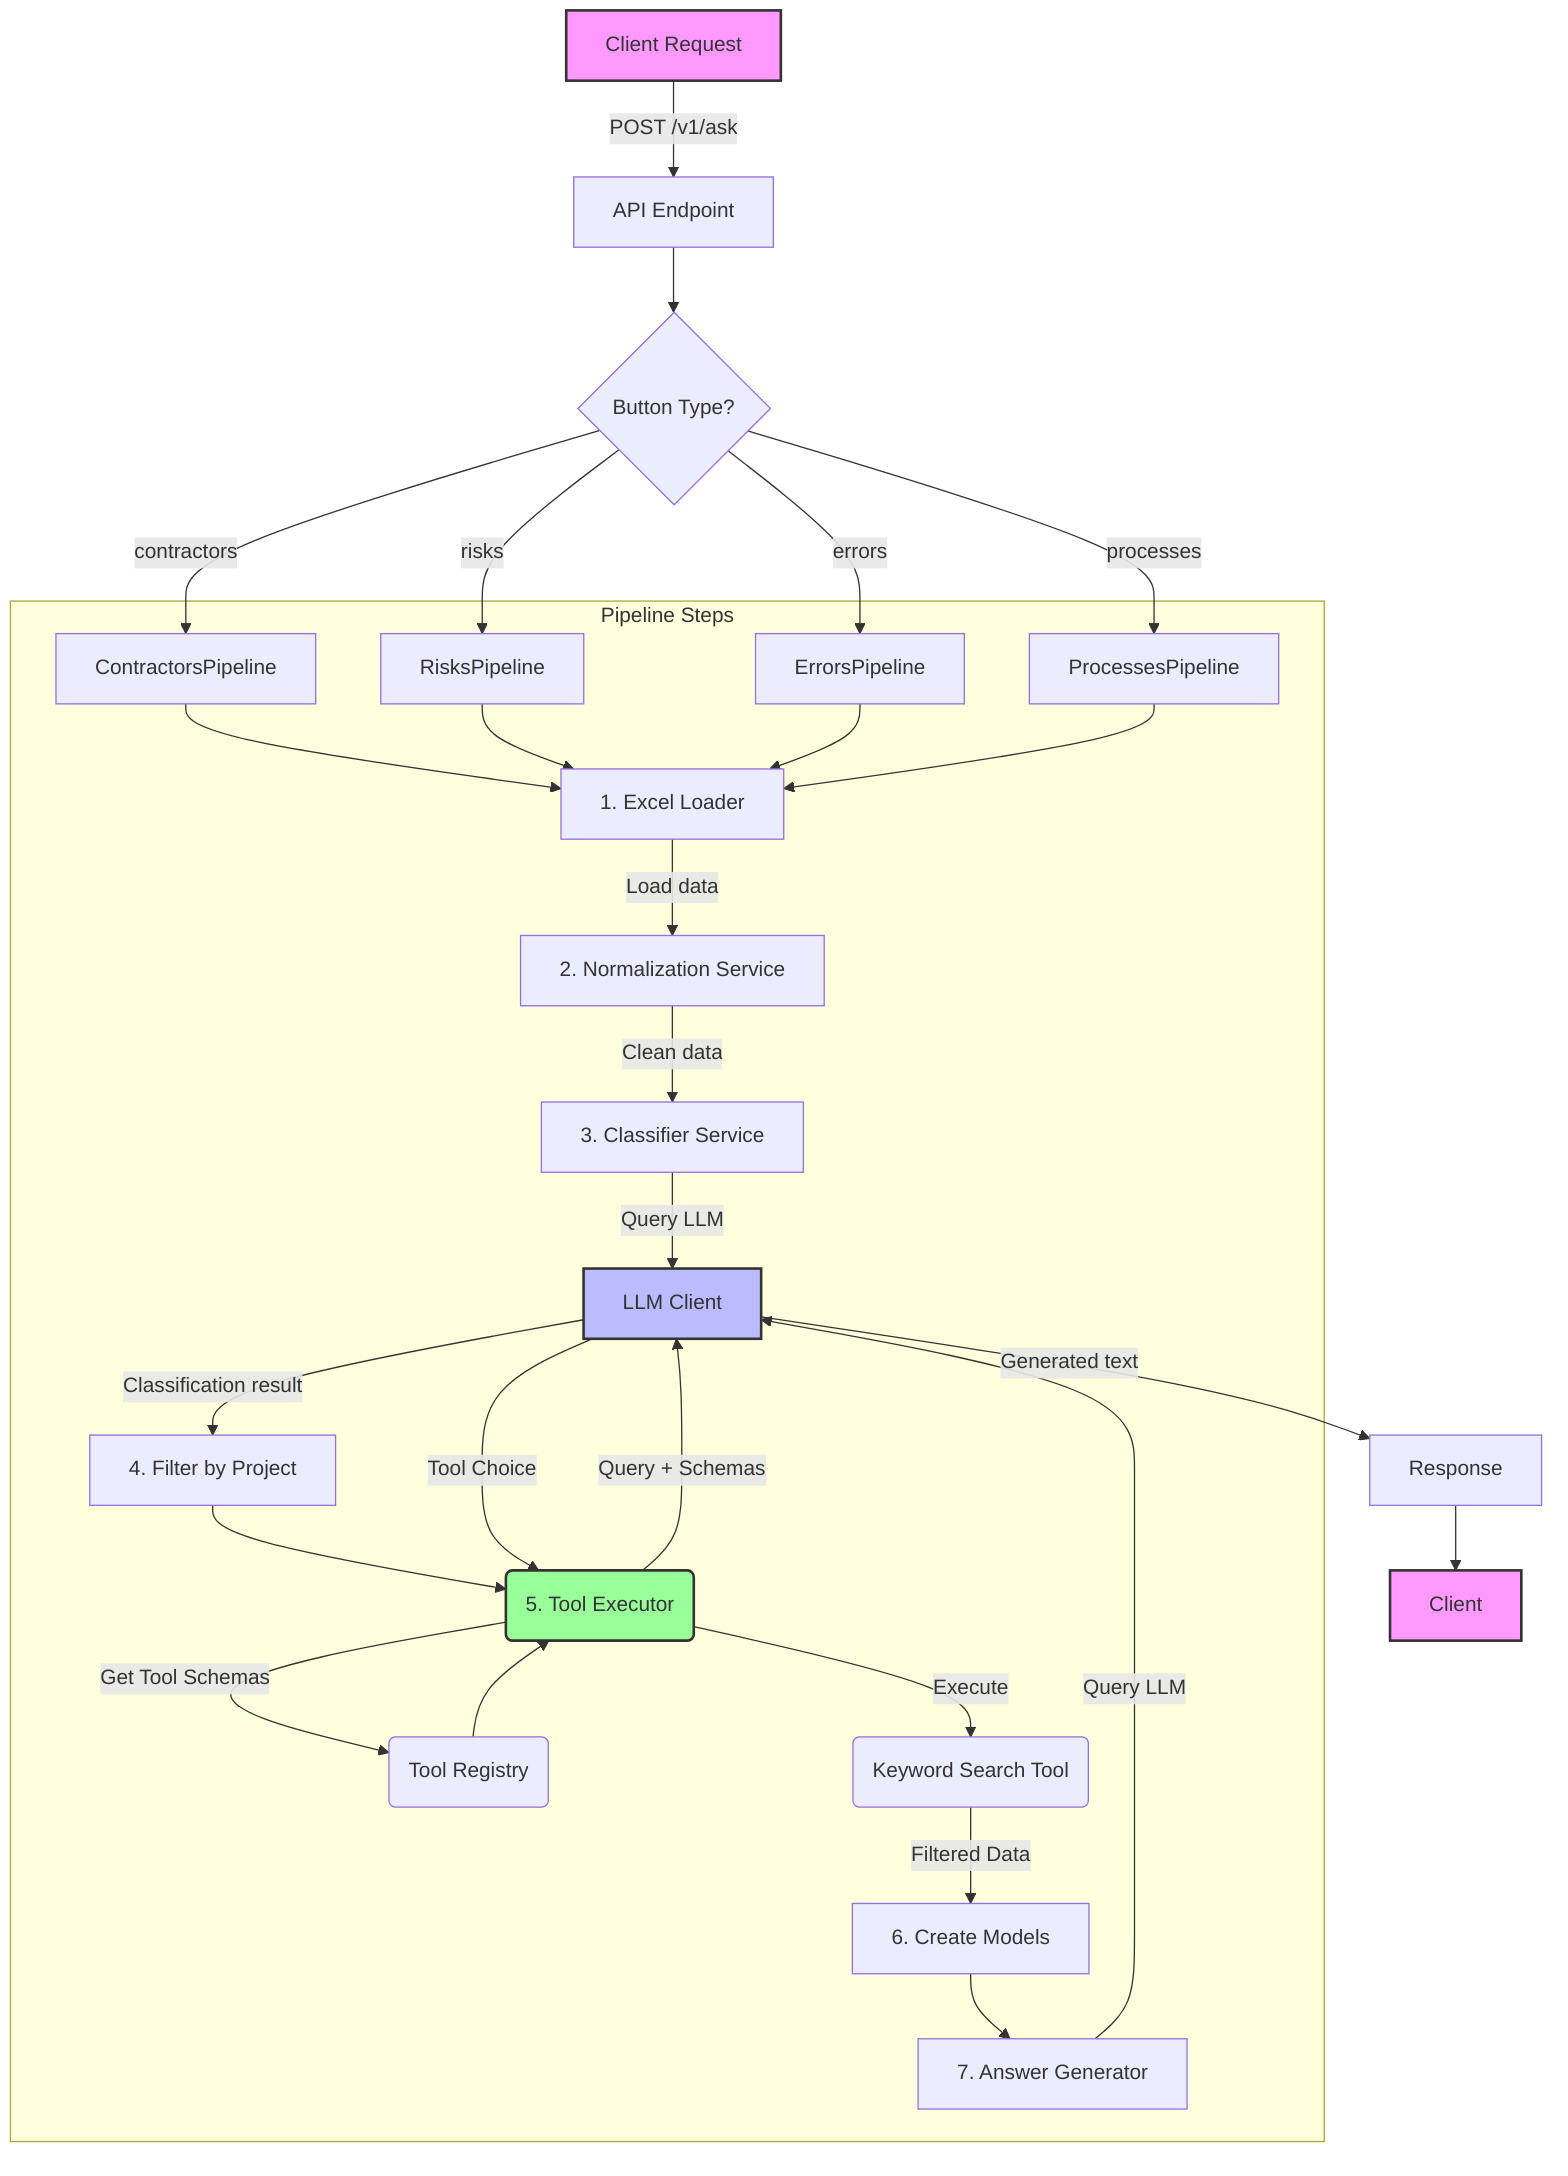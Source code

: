 graph TD
    A[Client Request] -->|POST /v1/ask| B[API Endpoint]
    B --> C{Button Type?}
    
    C -->|contractors| D1[ContractorsPipeline]
    C -->|risks| D2[RisksPipeline]
    C -->|errors| D3[ErrorsPipeline] 
    C -->|processes| D4[ProcessesPipeline]
    
    subgraph Pipeline Steps
        D1 --> E[1. Excel Loader]
        D2 --> E
        D3 --> E
        D4 --> E
        
        E -->|Load data| F[2. Normalization Service]
        F -->|Clean data| G[3. Classifier Service]
        
        G -->|Query LLM| H[LLM Client]
        H -->|Classification result| I[4. Filter by Project]
        
        I --> J(5. Tool Executor)
        J -->|Get Tool Schemas| K(Tool Registry)
        K --> J
        J -->|Query + Schemas| H
        H -->|Tool Choice| J
        J -->|Execute| L(Keyword Search Tool)
        L -->|Filtered Data| M[6. Create Models]
        M --> N[7. Answer Generator]
        N -->|Query LLM| H
    end
    
    H -->|Generated text| O[Response]
    O --> P[Client]
    
    style A fill:#f9f,stroke:#333,stroke-width:2px
    style P fill:#f9f,stroke:#333,stroke-width:2px
    style H fill:#bbf,stroke:#333,stroke-width:2px
    style J fill:#9f9,stroke:#333,stroke-width:2px